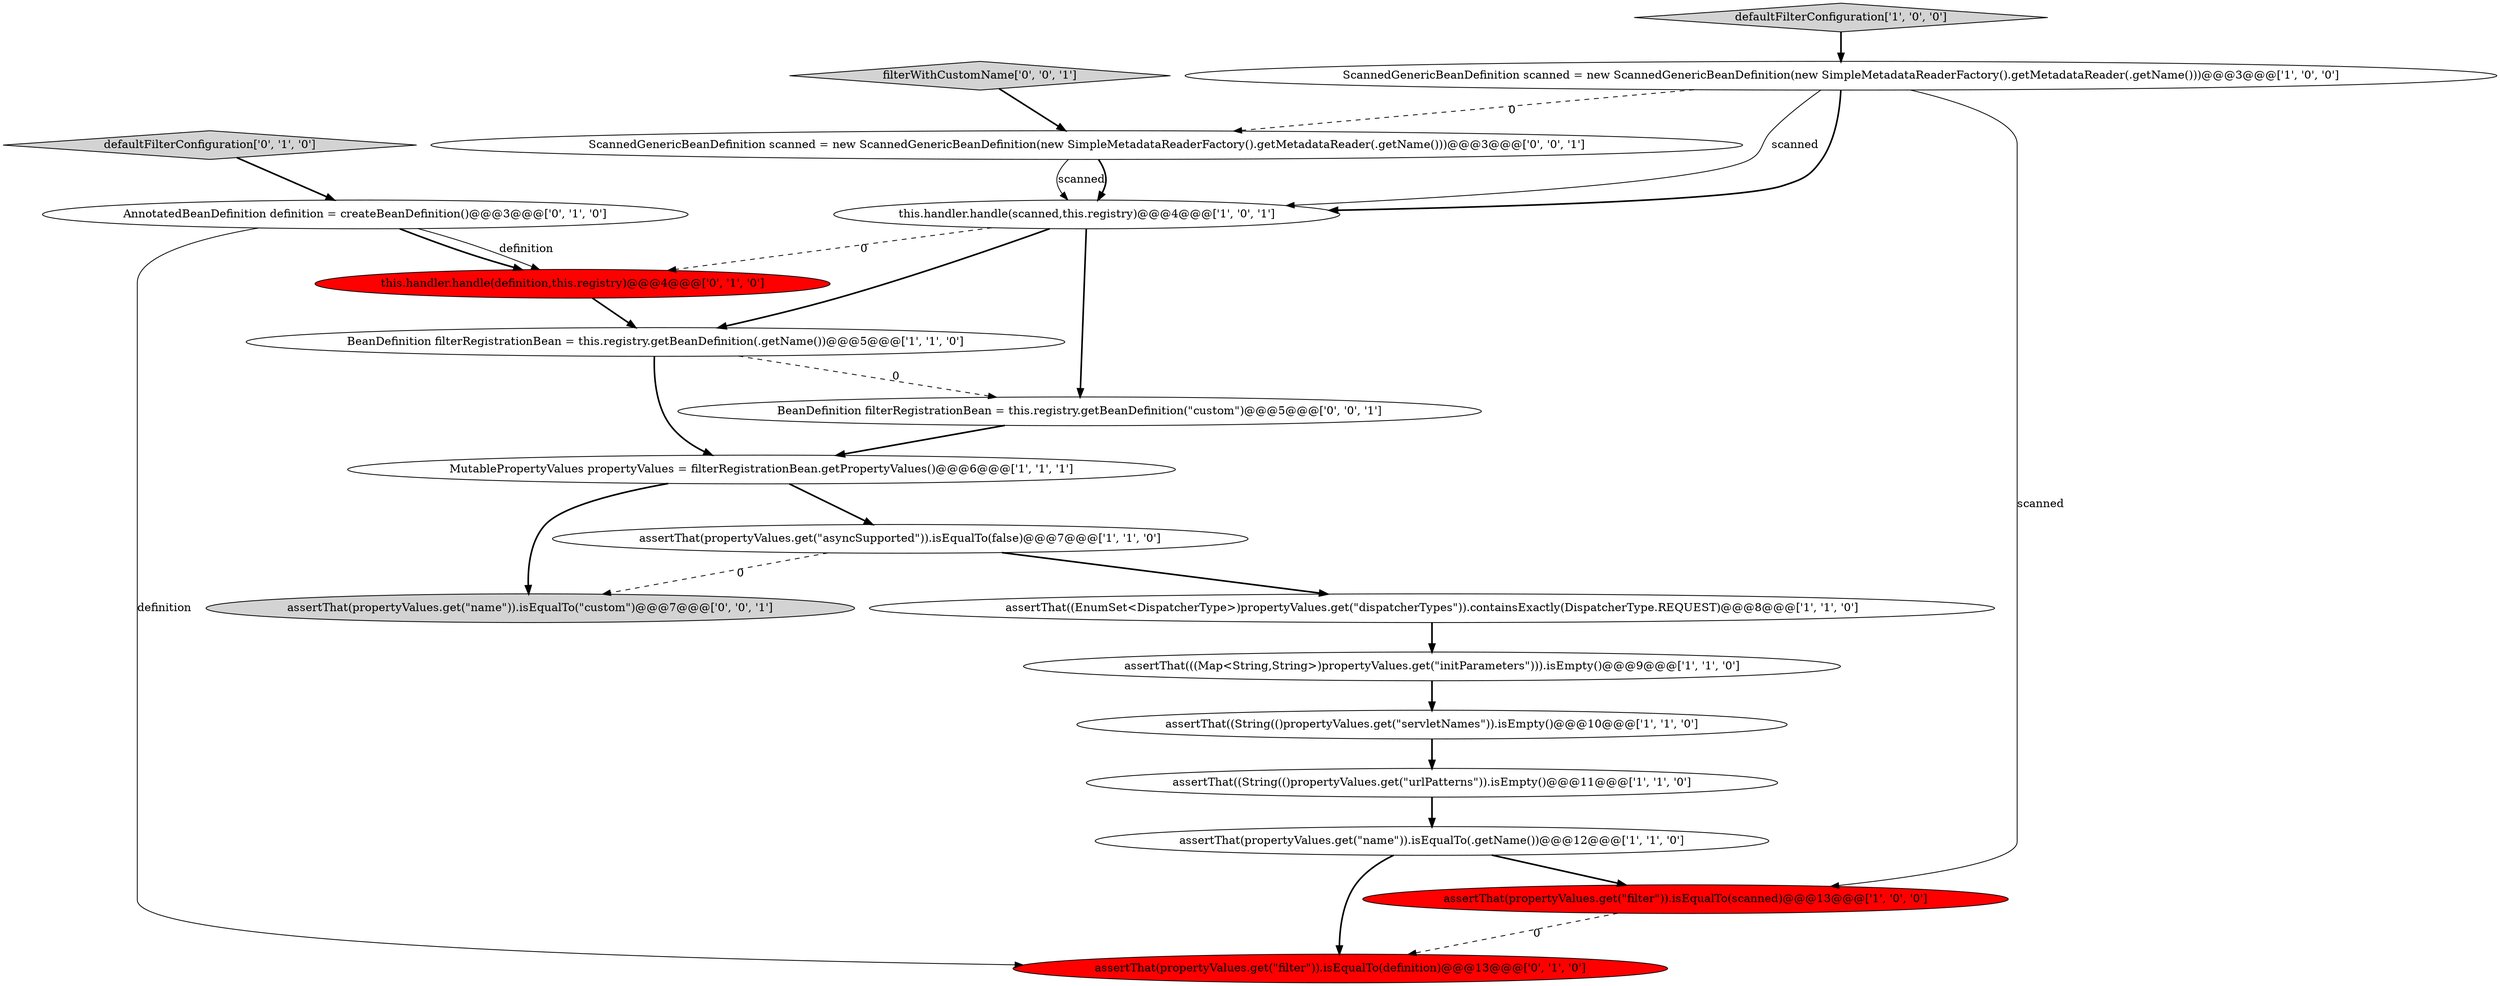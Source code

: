 digraph {
8 [style = filled, label = "assertThat(propertyValues.get(\"filter\")).isEqualTo(scanned)@@@13@@@['1', '0', '0']", fillcolor = red, shape = ellipse image = "AAA1AAABBB1BBB"];
14 [style = filled, label = "this.handler.handle(definition,this.registry)@@@4@@@['0', '1', '0']", fillcolor = red, shape = ellipse image = "AAA1AAABBB2BBB"];
16 [style = filled, label = "ScannedGenericBeanDefinition scanned = new ScannedGenericBeanDefinition(new SimpleMetadataReaderFactory().getMetadataReader(.getName()))@@@3@@@['0', '0', '1']", fillcolor = white, shape = ellipse image = "AAA0AAABBB3BBB"];
2 [style = filled, label = "assertThat((EnumSet<DispatcherType>)propertyValues.get(\"dispatcherTypes\")).containsExactly(DispatcherType.REQUEST)@@@8@@@['1', '1', '0']", fillcolor = white, shape = ellipse image = "AAA0AAABBB1BBB"];
6 [style = filled, label = "assertThat(propertyValues.get(\"name\")).isEqualTo(.getName())@@@12@@@['1', '1', '0']", fillcolor = white, shape = ellipse image = "AAA0AAABBB1BBB"];
18 [style = filled, label = "filterWithCustomName['0', '0', '1']", fillcolor = lightgray, shape = diamond image = "AAA0AAABBB3BBB"];
5 [style = filled, label = "MutablePropertyValues propertyValues = filterRegistrationBean.getPropertyValues()@@@6@@@['1', '1', '1']", fillcolor = white, shape = ellipse image = "AAA0AAABBB1BBB"];
4 [style = filled, label = "assertThat((String(()propertyValues.get(\"urlPatterns\")).isEmpty()@@@11@@@['1', '1', '0']", fillcolor = white, shape = ellipse image = "AAA0AAABBB1BBB"];
11 [style = filled, label = "assertThat((String(()propertyValues.get(\"servletNames\")).isEmpty()@@@10@@@['1', '1', '0']", fillcolor = white, shape = ellipse image = "AAA0AAABBB1BBB"];
17 [style = filled, label = "BeanDefinition filterRegistrationBean = this.registry.getBeanDefinition(\"custom\")@@@5@@@['0', '0', '1']", fillcolor = white, shape = ellipse image = "AAA0AAABBB3BBB"];
15 [style = filled, label = "AnnotatedBeanDefinition definition = createBeanDefinition()@@@3@@@['0', '1', '0']", fillcolor = white, shape = ellipse image = "AAA0AAABBB2BBB"];
9 [style = filled, label = "this.handler.handle(scanned,this.registry)@@@4@@@['1', '0', '1']", fillcolor = white, shape = ellipse image = "AAA0AAABBB1BBB"];
1 [style = filled, label = "assertThat(propertyValues.get(\"asyncSupported\")).isEqualTo(false)@@@7@@@['1', '1', '0']", fillcolor = white, shape = ellipse image = "AAA0AAABBB1BBB"];
12 [style = filled, label = "assertThat(propertyValues.get(\"filter\")).isEqualTo(definition)@@@13@@@['0', '1', '0']", fillcolor = red, shape = ellipse image = "AAA1AAABBB2BBB"];
13 [style = filled, label = "defaultFilterConfiguration['0', '1', '0']", fillcolor = lightgray, shape = diamond image = "AAA0AAABBB2BBB"];
3 [style = filled, label = "ScannedGenericBeanDefinition scanned = new ScannedGenericBeanDefinition(new SimpleMetadataReaderFactory().getMetadataReader(.getName()))@@@3@@@['1', '0', '0']", fillcolor = white, shape = ellipse image = "AAA0AAABBB1BBB"];
0 [style = filled, label = "defaultFilterConfiguration['1', '0', '0']", fillcolor = lightgray, shape = diamond image = "AAA0AAABBB1BBB"];
19 [style = filled, label = "assertThat(propertyValues.get(\"name\")).isEqualTo(\"custom\")@@@7@@@['0', '0', '1']", fillcolor = lightgray, shape = ellipse image = "AAA0AAABBB3BBB"];
7 [style = filled, label = "BeanDefinition filterRegistrationBean = this.registry.getBeanDefinition(.getName())@@@5@@@['1', '1', '0']", fillcolor = white, shape = ellipse image = "AAA0AAABBB1BBB"];
10 [style = filled, label = "assertThat(((Map<String,String>)propertyValues.get(\"initParameters\"))).isEmpty()@@@9@@@['1', '1', '0']", fillcolor = white, shape = ellipse image = "AAA0AAABBB1BBB"];
0->3 [style = bold, label=""];
17->5 [style = bold, label=""];
15->12 [style = solid, label="definition"];
15->14 [style = bold, label=""];
4->6 [style = bold, label=""];
7->17 [style = dashed, label="0"];
11->4 [style = bold, label=""];
1->19 [style = dashed, label="0"];
9->17 [style = bold, label=""];
8->12 [style = dashed, label="0"];
9->7 [style = bold, label=""];
2->10 [style = bold, label=""];
16->9 [style = solid, label="scanned"];
15->14 [style = solid, label="definition"];
14->7 [style = bold, label=""];
3->9 [style = bold, label=""];
5->19 [style = bold, label=""];
5->1 [style = bold, label=""];
7->5 [style = bold, label=""];
3->8 [style = solid, label="scanned"];
18->16 [style = bold, label=""];
9->14 [style = dashed, label="0"];
6->8 [style = bold, label=""];
3->9 [style = solid, label="scanned"];
1->2 [style = bold, label=""];
13->15 [style = bold, label=""];
16->9 [style = bold, label=""];
3->16 [style = dashed, label="0"];
10->11 [style = bold, label=""];
6->12 [style = bold, label=""];
}
